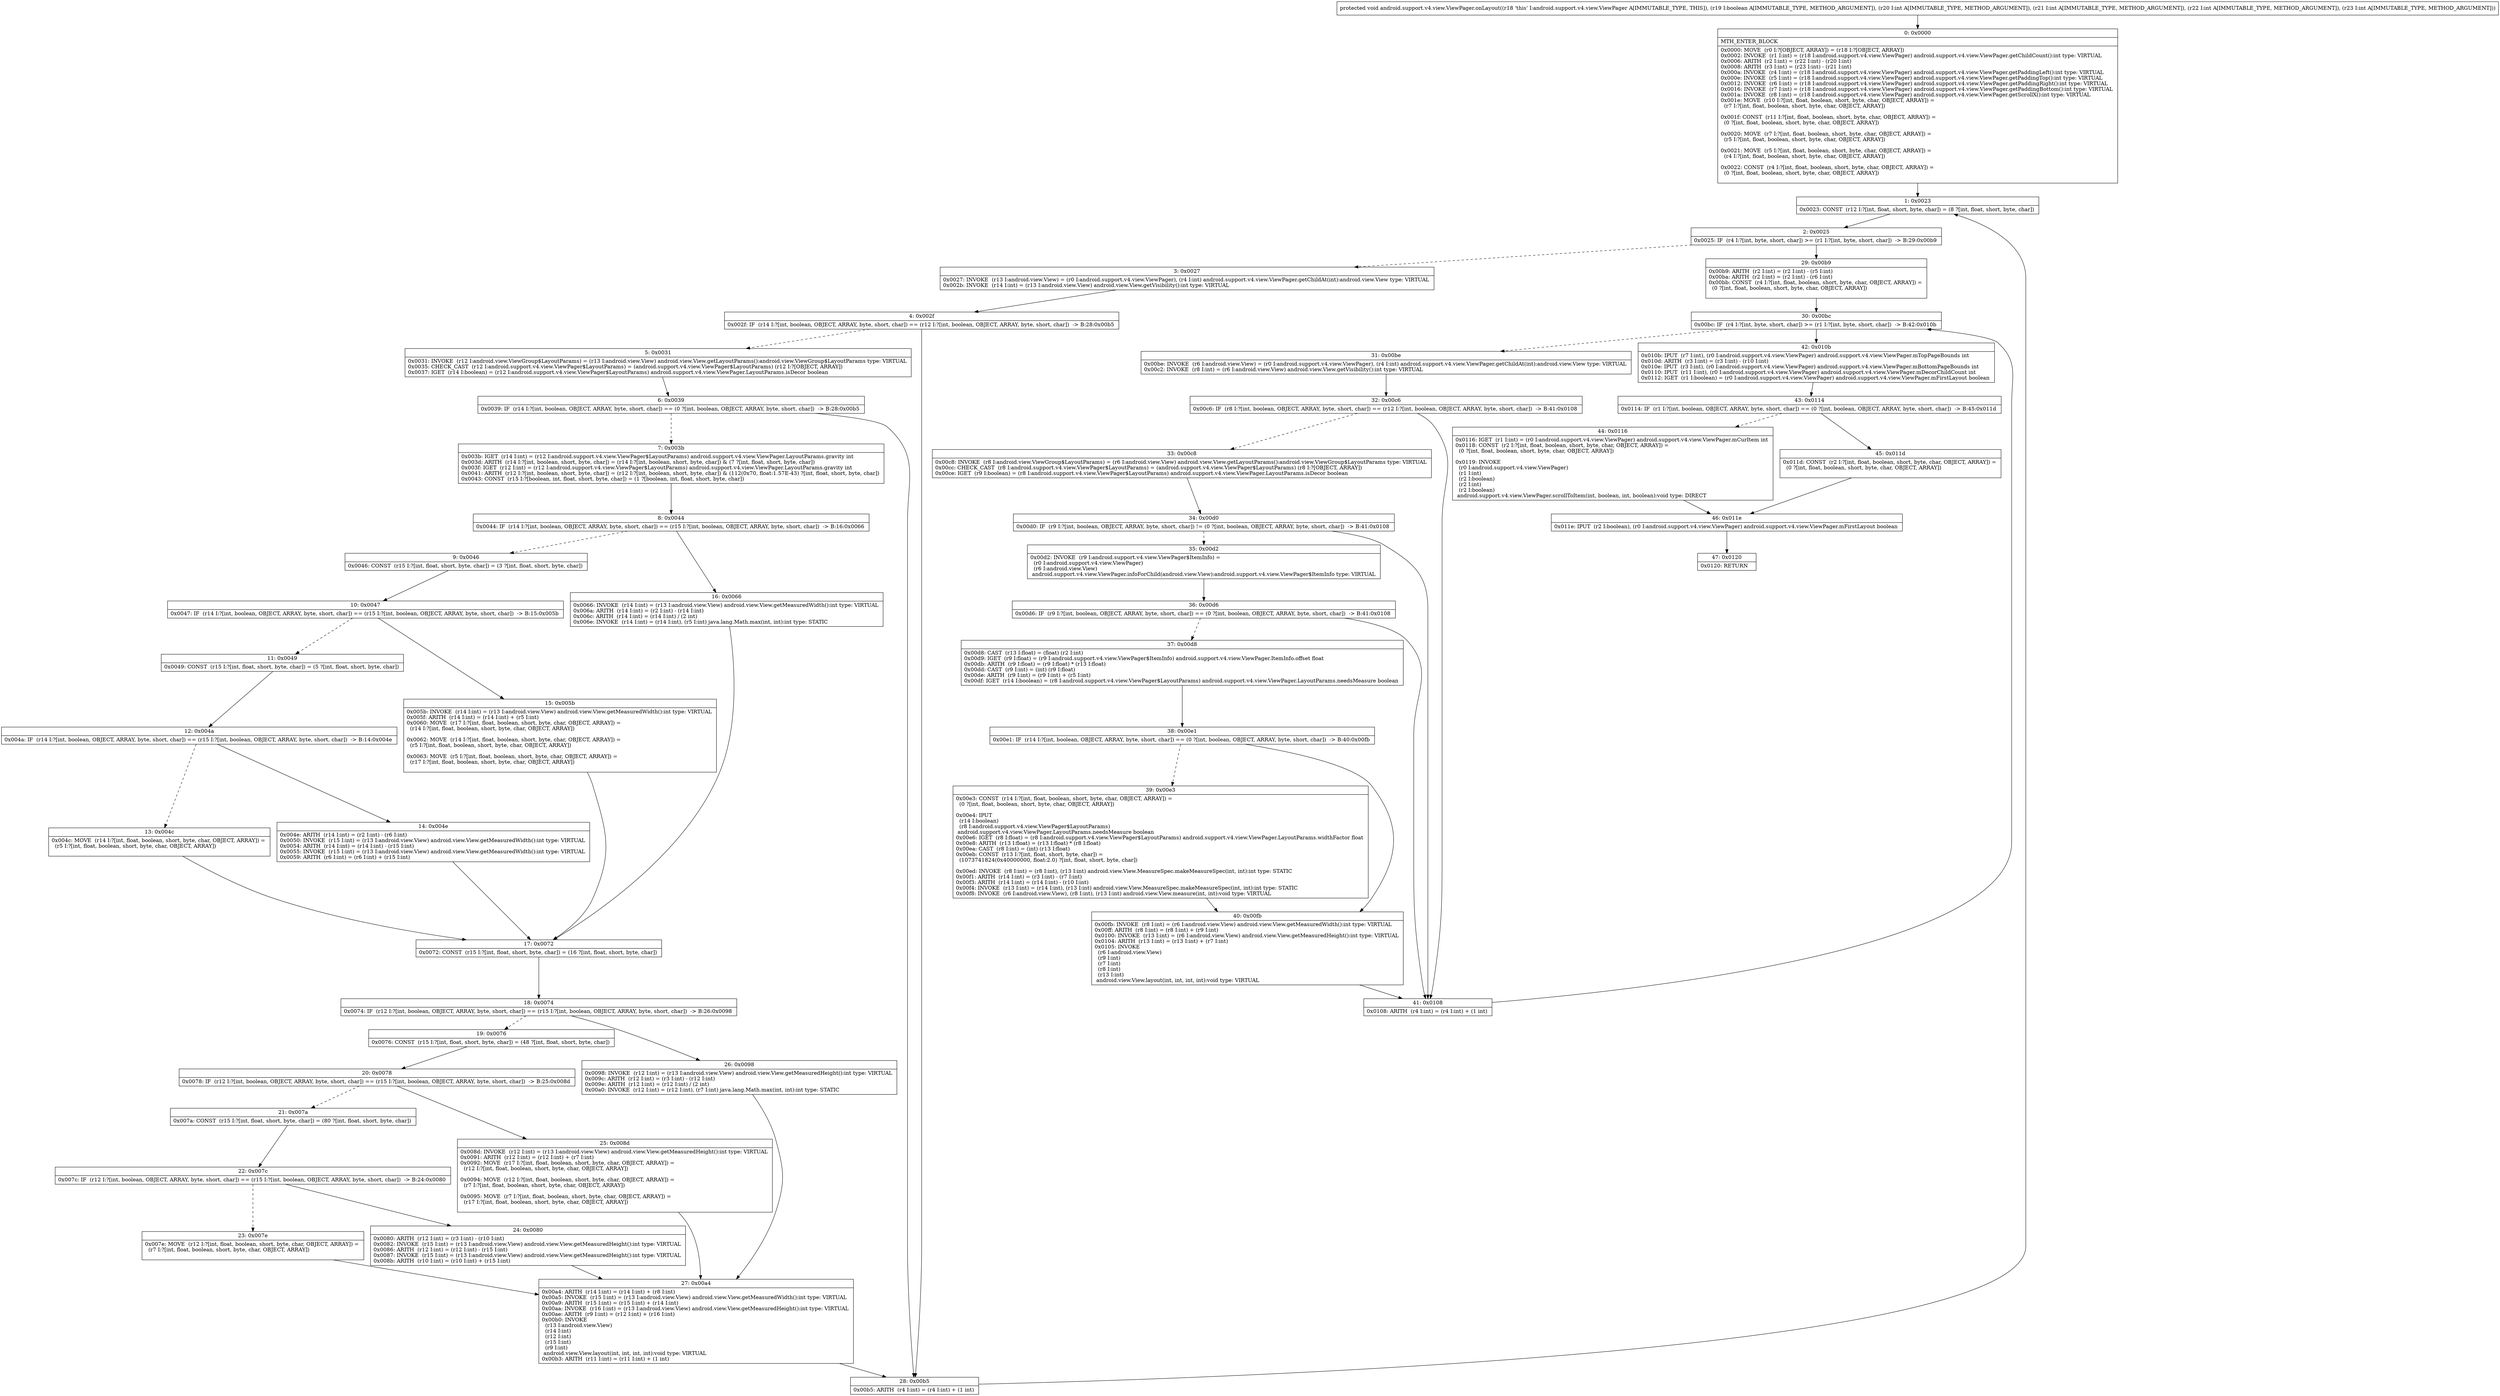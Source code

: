 digraph "CFG forandroid.support.v4.view.ViewPager.onLayout(ZIIII)V" {
Node_0 [shape=record,label="{0\:\ 0x0000|MTH_ENTER_BLOCK\l|0x0000: MOVE  (r0 I:?[OBJECT, ARRAY]) = (r18 I:?[OBJECT, ARRAY]) \l0x0002: INVOKE  (r1 I:int) = (r18 I:android.support.v4.view.ViewPager) android.support.v4.view.ViewPager.getChildCount():int type: VIRTUAL \l0x0006: ARITH  (r2 I:int) = (r22 I:int) \- (r20 I:int) \l0x0008: ARITH  (r3 I:int) = (r23 I:int) \- (r21 I:int) \l0x000a: INVOKE  (r4 I:int) = (r18 I:android.support.v4.view.ViewPager) android.support.v4.view.ViewPager.getPaddingLeft():int type: VIRTUAL \l0x000e: INVOKE  (r5 I:int) = (r18 I:android.support.v4.view.ViewPager) android.support.v4.view.ViewPager.getPaddingTop():int type: VIRTUAL \l0x0012: INVOKE  (r6 I:int) = (r18 I:android.support.v4.view.ViewPager) android.support.v4.view.ViewPager.getPaddingRight():int type: VIRTUAL \l0x0016: INVOKE  (r7 I:int) = (r18 I:android.support.v4.view.ViewPager) android.support.v4.view.ViewPager.getPaddingBottom():int type: VIRTUAL \l0x001a: INVOKE  (r8 I:int) = (r18 I:android.support.v4.view.ViewPager) android.support.v4.view.ViewPager.getScrollX():int type: VIRTUAL \l0x001e: MOVE  (r10 I:?[int, float, boolean, short, byte, char, OBJECT, ARRAY]) = \l  (r7 I:?[int, float, boolean, short, byte, char, OBJECT, ARRAY])\l \l0x001f: CONST  (r11 I:?[int, float, boolean, short, byte, char, OBJECT, ARRAY]) = \l  (0 ?[int, float, boolean, short, byte, char, OBJECT, ARRAY])\l \l0x0020: MOVE  (r7 I:?[int, float, boolean, short, byte, char, OBJECT, ARRAY]) = \l  (r5 I:?[int, float, boolean, short, byte, char, OBJECT, ARRAY])\l \l0x0021: MOVE  (r5 I:?[int, float, boolean, short, byte, char, OBJECT, ARRAY]) = \l  (r4 I:?[int, float, boolean, short, byte, char, OBJECT, ARRAY])\l \l0x0022: CONST  (r4 I:?[int, float, boolean, short, byte, char, OBJECT, ARRAY]) = \l  (0 ?[int, float, boolean, short, byte, char, OBJECT, ARRAY])\l \l}"];
Node_1 [shape=record,label="{1\:\ 0x0023|0x0023: CONST  (r12 I:?[int, float, short, byte, char]) = (8 ?[int, float, short, byte, char]) \l}"];
Node_2 [shape=record,label="{2\:\ 0x0025|0x0025: IF  (r4 I:?[int, byte, short, char]) \>= (r1 I:?[int, byte, short, char])  \-\> B:29:0x00b9 \l}"];
Node_3 [shape=record,label="{3\:\ 0x0027|0x0027: INVOKE  (r13 I:android.view.View) = (r0 I:android.support.v4.view.ViewPager), (r4 I:int) android.support.v4.view.ViewPager.getChildAt(int):android.view.View type: VIRTUAL \l0x002b: INVOKE  (r14 I:int) = (r13 I:android.view.View) android.view.View.getVisibility():int type: VIRTUAL \l}"];
Node_4 [shape=record,label="{4\:\ 0x002f|0x002f: IF  (r14 I:?[int, boolean, OBJECT, ARRAY, byte, short, char]) == (r12 I:?[int, boolean, OBJECT, ARRAY, byte, short, char])  \-\> B:28:0x00b5 \l}"];
Node_5 [shape=record,label="{5\:\ 0x0031|0x0031: INVOKE  (r12 I:android.view.ViewGroup$LayoutParams) = (r13 I:android.view.View) android.view.View.getLayoutParams():android.view.ViewGroup$LayoutParams type: VIRTUAL \l0x0035: CHECK_CAST  (r12 I:android.support.v4.view.ViewPager$LayoutParams) = (android.support.v4.view.ViewPager$LayoutParams) (r12 I:?[OBJECT, ARRAY]) \l0x0037: IGET  (r14 I:boolean) = (r12 I:android.support.v4.view.ViewPager$LayoutParams) android.support.v4.view.ViewPager.LayoutParams.isDecor boolean \l}"];
Node_6 [shape=record,label="{6\:\ 0x0039|0x0039: IF  (r14 I:?[int, boolean, OBJECT, ARRAY, byte, short, char]) == (0 ?[int, boolean, OBJECT, ARRAY, byte, short, char])  \-\> B:28:0x00b5 \l}"];
Node_7 [shape=record,label="{7\:\ 0x003b|0x003b: IGET  (r14 I:int) = (r12 I:android.support.v4.view.ViewPager$LayoutParams) android.support.v4.view.ViewPager.LayoutParams.gravity int \l0x003d: ARITH  (r14 I:?[int, boolean, short, byte, char]) = (r14 I:?[int, boolean, short, byte, char]) & (7 ?[int, float, short, byte, char]) \l0x003f: IGET  (r12 I:int) = (r12 I:android.support.v4.view.ViewPager$LayoutParams) android.support.v4.view.ViewPager.LayoutParams.gravity int \l0x0041: ARITH  (r12 I:?[int, boolean, short, byte, char]) = (r12 I:?[int, boolean, short, byte, char]) & (112(0x70, float:1.57E\-43) ?[int, float, short, byte, char]) \l0x0043: CONST  (r15 I:?[boolean, int, float, short, byte, char]) = (1 ?[boolean, int, float, short, byte, char]) \l}"];
Node_8 [shape=record,label="{8\:\ 0x0044|0x0044: IF  (r14 I:?[int, boolean, OBJECT, ARRAY, byte, short, char]) == (r15 I:?[int, boolean, OBJECT, ARRAY, byte, short, char])  \-\> B:16:0x0066 \l}"];
Node_9 [shape=record,label="{9\:\ 0x0046|0x0046: CONST  (r15 I:?[int, float, short, byte, char]) = (3 ?[int, float, short, byte, char]) \l}"];
Node_10 [shape=record,label="{10\:\ 0x0047|0x0047: IF  (r14 I:?[int, boolean, OBJECT, ARRAY, byte, short, char]) == (r15 I:?[int, boolean, OBJECT, ARRAY, byte, short, char])  \-\> B:15:0x005b \l}"];
Node_11 [shape=record,label="{11\:\ 0x0049|0x0049: CONST  (r15 I:?[int, float, short, byte, char]) = (5 ?[int, float, short, byte, char]) \l}"];
Node_12 [shape=record,label="{12\:\ 0x004a|0x004a: IF  (r14 I:?[int, boolean, OBJECT, ARRAY, byte, short, char]) == (r15 I:?[int, boolean, OBJECT, ARRAY, byte, short, char])  \-\> B:14:0x004e \l}"];
Node_13 [shape=record,label="{13\:\ 0x004c|0x004c: MOVE  (r14 I:?[int, float, boolean, short, byte, char, OBJECT, ARRAY]) = \l  (r5 I:?[int, float, boolean, short, byte, char, OBJECT, ARRAY])\l \l}"];
Node_14 [shape=record,label="{14\:\ 0x004e|0x004e: ARITH  (r14 I:int) = (r2 I:int) \- (r6 I:int) \l0x0050: INVOKE  (r15 I:int) = (r13 I:android.view.View) android.view.View.getMeasuredWidth():int type: VIRTUAL \l0x0054: ARITH  (r14 I:int) = (r14 I:int) \- (r15 I:int) \l0x0055: INVOKE  (r15 I:int) = (r13 I:android.view.View) android.view.View.getMeasuredWidth():int type: VIRTUAL \l0x0059: ARITH  (r6 I:int) = (r6 I:int) + (r15 I:int) \l}"];
Node_15 [shape=record,label="{15\:\ 0x005b|0x005b: INVOKE  (r14 I:int) = (r13 I:android.view.View) android.view.View.getMeasuredWidth():int type: VIRTUAL \l0x005f: ARITH  (r14 I:int) = (r14 I:int) + (r5 I:int) \l0x0060: MOVE  (r17 I:?[int, float, boolean, short, byte, char, OBJECT, ARRAY]) = \l  (r14 I:?[int, float, boolean, short, byte, char, OBJECT, ARRAY])\l \l0x0062: MOVE  (r14 I:?[int, float, boolean, short, byte, char, OBJECT, ARRAY]) = \l  (r5 I:?[int, float, boolean, short, byte, char, OBJECT, ARRAY])\l \l0x0063: MOVE  (r5 I:?[int, float, boolean, short, byte, char, OBJECT, ARRAY]) = \l  (r17 I:?[int, float, boolean, short, byte, char, OBJECT, ARRAY])\l \l}"];
Node_16 [shape=record,label="{16\:\ 0x0066|0x0066: INVOKE  (r14 I:int) = (r13 I:android.view.View) android.view.View.getMeasuredWidth():int type: VIRTUAL \l0x006a: ARITH  (r14 I:int) = (r2 I:int) \- (r14 I:int) \l0x006c: ARITH  (r14 I:int) = (r14 I:int) \/ (2 int) \l0x006e: INVOKE  (r14 I:int) = (r14 I:int), (r5 I:int) java.lang.Math.max(int, int):int type: STATIC \l}"];
Node_17 [shape=record,label="{17\:\ 0x0072|0x0072: CONST  (r15 I:?[int, float, short, byte, char]) = (16 ?[int, float, short, byte, char]) \l}"];
Node_18 [shape=record,label="{18\:\ 0x0074|0x0074: IF  (r12 I:?[int, boolean, OBJECT, ARRAY, byte, short, char]) == (r15 I:?[int, boolean, OBJECT, ARRAY, byte, short, char])  \-\> B:26:0x0098 \l}"];
Node_19 [shape=record,label="{19\:\ 0x0076|0x0076: CONST  (r15 I:?[int, float, short, byte, char]) = (48 ?[int, float, short, byte, char]) \l}"];
Node_20 [shape=record,label="{20\:\ 0x0078|0x0078: IF  (r12 I:?[int, boolean, OBJECT, ARRAY, byte, short, char]) == (r15 I:?[int, boolean, OBJECT, ARRAY, byte, short, char])  \-\> B:25:0x008d \l}"];
Node_21 [shape=record,label="{21\:\ 0x007a|0x007a: CONST  (r15 I:?[int, float, short, byte, char]) = (80 ?[int, float, short, byte, char]) \l}"];
Node_22 [shape=record,label="{22\:\ 0x007c|0x007c: IF  (r12 I:?[int, boolean, OBJECT, ARRAY, byte, short, char]) == (r15 I:?[int, boolean, OBJECT, ARRAY, byte, short, char])  \-\> B:24:0x0080 \l}"];
Node_23 [shape=record,label="{23\:\ 0x007e|0x007e: MOVE  (r12 I:?[int, float, boolean, short, byte, char, OBJECT, ARRAY]) = \l  (r7 I:?[int, float, boolean, short, byte, char, OBJECT, ARRAY])\l \l}"];
Node_24 [shape=record,label="{24\:\ 0x0080|0x0080: ARITH  (r12 I:int) = (r3 I:int) \- (r10 I:int) \l0x0082: INVOKE  (r15 I:int) = (r13 I:android.view.View) android.view.View.getMeasuredHeight():int type: VIRTUAL \l0x0086: ARITH  (r12 I:int) = (r12 I:int) \- (r15 I:int) \l0x0087: INVOKE  (r15 I:int) = (r13 I:android.view.View) android.view.View.getMeasuredHeight():int type: VIRTUAL \l0x008b: ARITH  (r10 I:int) = (r10 I:int) + (r15 I:int) \l}"];
Node_25 [shape=record,label="{25\:\ 0x008d|0x008d: INVOKE  (r12 I:int) = (r13 I:android.view.View) android.view.View.getMeasuredHeight():int type: VIRTUAL \l0x0091: ARITH  (r12 I:int) = (r12 I:int) + (r7 I:int) \l0x0092: MOVE  (r17 I:?[int, float, boolean, short, byte, char, OBJECT, ARRAY]) = \l  (r12 I:?[int, float, boolean, short, byte, char, OBJECT, ARRAY])\l \l0x0094: MOVE  (r12 I:?[int, float, boolean, short, byte, char, OBJECT, ARRAY]) = \l  (r7 I:?[int, float, boolean, short, byte, char, OBJECT, ARRAY])\l \l0x0095: MOVE  (r7 I:?[int, float, boolean, short, byte, char, OBJECT, ARRAY]) = \l  (r17 I:?[int, float, boolean, short, byte, char, OBJECT, ARRAY])\l \l}"];
Node_26 [shape=record,label="{26\:\ 0x0098|0x0098: INVOKE  (r12 I:int) = (r13 I:android.view.View) android.view.View.getMeasuredHeight():int type: VIRTUAL \l0x009c: ARITH  (r12 I:int) = (r3 I:int) \- (r12 I:int) \l0x009e: ARITH  (r12 I:int) = (r12 I:int) \/ (2 int) \l0x00a0: INVOKE  (r12 I:int) = (r12 I:int), (r7 I:int) java.lang.Math.max(int, int):int type: STATIC \l}"];
Node_27 [shape=record,label="{27\:\ 0x00a4|0x00a4: ARITH  (r14 I:int) = (r14 I:int) + (r8 I:int) \l0x00a5: INVOKE  (r15 I:int) = (r13 I:android.view.View) android.view.View.getMeasuredWidth():int type: VIRTUAL \l0x00a9: ARITH  (r15 I:int) = (r15 I:int) + (r14 I:int) \l0x00aa: INVOKE  (r16 I:int) = (r13 I:android.view.View) android.view.View.getMeasuredHeight():int type: VIRTUAL \l0x00ae: ARITH  (r9 I:int) = (r12 I:int) + (r16 I:int) \l0x00b0: INVOKE  \l  (r13 I:android.view.View)\l  (r14 I:int)\l  (r12 I:int)\l  (r15 I:int)\l  (r9 I:int)\l android.view.View.layout(int, int, int, int):void type: VIRTUAL \l0x00b3: ARITH  (r11 I:int) = (r11 I:int) + (1 int) \l}"];
Node_28 [shape=record,label="{28\:\ 0x00b5|0x00b5: ARITH  (r4 I:int) = (r4 I:int) + (1 int) \l}"];
Node_29 [shape=record,label="{29\:\ 0x00b9|0x00b9: ARITH  (r2 I:int) = (r2 I:int) \- (r5 I:int) \l0x00ba: ARITH  (r2 I:int) = (r2 I:int) \- (r6 I:int) \l0x00bb: CONST  (r4 I:?[int, float, boolean, short, byte, char, OBJECT, ARRAY]) = \l  (0 ?[int, float, boolean, short, byte, char, OBJECT, ARRAY])\l \l}"];
Node_30 [shape=record,label="{30\:\ 0x00bc|0x00bc: IF  (r4 I:?[int, byte, short, char]) \>= (r1 I:?[int, byte, short, char])  \-\> B:42:0x010b \l}"];
Node_31 [shape=record,label="{31\:\ 0x00be|0x00be: INVOKE  (r6 I:android.view.View) = (r0 I:android.support.v4.view.ViewPager), (r4 I:int) android.support.v4.view.ViewPager.getChildAt(int):android.view.View type: VIRTUAL \l0x00c2: INVOKE  (r8 I:int) = (r6 I:android.view.View) android.view.View.getVisibility():int type: VIRTUAL \l}"];
Node_32 [shape=record,label="{32\:\ 0x00c6|0x00c6: IF  (r8 I:?[int, boolean, OBJECT, ARRAY, byte, short, char]) == (r12 I:?[int, boolean, OBJECT, ARRAY, byte, short, char])  \-\> B:41:0x0108 \l}"];
Node_33 [shape=record,label="{33\:\ 0x00c8|0x00c8: INVOKE  (r8 I:android.view.ViewGroup$LayoutParams) = (r6 I:android.view.View) android.view.View.getLayoutParams():android.view.ViewGroup$LayoutParams type: VIRTUAL \l0x00cc: CHECK_CAST  (r8 I:android.support.v4.view.ViewPager$LayoutParams) = (android.support.v4.view.ViewPager$LayoutParams) (r8 I:?[OBJECT, ARRAY]) \l0x00ce: IGET  (r9 I:boolean) = (r8 I:android.support.v4.view.ViewPager$LayoutParams) android.support.v4.view.ViewPager.LayoutParams.isDecor boolean \l}"];
Node_34 [shape=record,label="{34\:\ 0x00d0|0x00d0: IF  (r9 I:?[int, boolean, OBJECT, ARRAY, byte, short, char]) != (0 ?[int, boolean, OBJECT, ARRAY, byte, short, char])  \-\> B:41:0x0108 \l}"];
Node_35 [shape=record,label="{35\:\ 0x00d2|0x00d2: INVOKE  (r9 I:android.support.v4.view.ViewPager$ItemInfo) = \l  (r0 I:android.support.v4.view.ViewPager)\l  (r6 I:android.view.View)\l android.support.v4.view.ViewPager.infoForChild(android.view.View):android.support.v4.view.ViewPager$ItemInfo type: VIRTUAL \l}"];
Node_36 [shape=record,label="{36\:\ 0x00d6|0x00d6: IF  (r9 I:?[int, boolean, OBJECT, ARRAY, byte, short, char]) == (0 ?[int, boolean, OBJECT, ARRAY, byte, short, char])  \-\> B:41:0x0108 \l}"];
Node_37 [shape=record,label="{37\:\ 0x00d8|0x00d8: CAST  (r13 I:float) = (float) (r2 I:int) \l0x00d9: IGET  (r9 I:float) = (r9 I:android.support.v4.view.ViewPager$ItemInfo) android.support.v4.view.ViewPager.ItemInfo.offset float \l0x00db: ARITH  (r9 I:float) = (r9 I:float) * (r13 I:float) \l0x00dd: CAST  (r9 I:int) = (int) (r9 I:float) \l0x00de: ARITH  (r9 I:int) = (r9 I:int) + (r5 I:int) \l0x00df: IGET  (r14 I:boolean) = (r8 I:android.support.v4.view.ViewPager$LayoutParams) android.support.v4.view.ViewPager.LayoutParams.needsMeasure boolean \l}"];
Node_38 [shape=record,label="{38\:\ 0x00e1|0x00e1: IF  (r14 I:?[int, boolean, OBJECT, ARRAY, byte, short, char]) == (0 ?[int, boolean, OBJECT, ARRAY, byte, short, char])  \-\> B:40:0x00fb \l}"];
Node_39 [shape=record,label="{39\:\ 0x00e3|0x00e3: CONST  (r14 I:?[int, float, boolean, short, byte, char, OBJECT, ARRAY]) = \l  (0 ?[int, float, boolean, short, byte, char, OBJECT, ARRAY])\l \l0x00e4: IPUT  \l  (r14 I:boolean)\l  (r8 I:android.support.v4.view.ViewPager$LayoutParams)\l android.support.v4.view.ViewPager.LayoutParams.needsMeasure boolean \l0x00e6: IGET  (r8 I:float) = (r8 I:android.support.v4.view.ViewPager$LayoutParams) android.support.v4.view.ViewPager.LayoutParams.widthFactor float \l0x00e8: ARITH  (r13 I:float) = (r13 I:float) * (r8 I:float) \l0x00ea: CAST  (r8 I:int) = (int) (r13 I:float) \l0x00eb: CONST  (r13 I:?[int, float, short, byte, char]) = \l  (1073741824(0x40000000, float:2.0) ?[int, float, short, byte, char])\l \l0x00ed: INVOKE  (r8 I:int) = (r8 I:int), (r13 I:int) android.view.View.MeasureSpec.makeMeasureSpec(int, int):int type: STATIC \l0x00f1: ARITH  (r14 I:int) = (r3 I:int) \- (r7 I:int) \l0x00f3: ARITH  (r14 I:int) = (r14 I:int) \- (r10 I:int) \l0x00f4: INVOKE  (r13 I:int) = (r14 I:int), (r13 I:int) android.view.View.MeasureSpec.makeMeasureSpec(int, int):int type: STATIC \l0x00f8: INVOKE  (r6 I:android.view.View), (r8 I:int), (r13 I:int) android.view.View.measure(int, int):void type: VIRTUAL \l}"];
Node_40 [shape=record,label="{40\:\ 0x00fb|0x00fb: INVOKE  (r8 I:int) = (r6 I:android.view.View) android.view.View.getMeasuredWidth():int type: VIRTUAL \l0x00ff: ARITH  (r8 I:int) = (r8 I:int) + (r9 I:int) \l0x0100: INVOKE  (r13 I:int) = (r6 I:android.view.View) android.view.View.getMeasuredHeight():int type: VIRTUAL \l0x0104: ARITH  (r13 I:int) = (r13 I:int) + (r7 I:int) \l0x0105: INVOKE  \l  (r6 I:android.view.View)\l  (r9 I:int)\l  (r7 I:int)\l  (r8 I:int)\l  (r13 I:int)\l android.view.View.layout(int, int, int, int):void type: VIRTUAL \l}"];
Node_41 [shape=record,label="{41\:\ 0x0108|0x0108: ARITH  (r4 I:int) = (r4 I:int) + (1 int) \l}"];
Node_42 [shape=record,label="{42\:\ 0x010b|0x010b: IPUT  (r7 I:int), (r0 I:android.support.v4.view.ViewPager) android.support.v4.view.ViewPager.mTopPageBounds int \l0x010d: ARITH  (r3 I:int) = (r3 I:int) \- (r10 I:int) \l0x010e: IPUT  (r3 I:int), (r0 I:android.support.v4.view.ViewPager) android.support.v4.view.ViewPager.mBottomPageBounds int \l0x0110: IPUT  (r11 I:int), (r0 I:android.support.v4.view.ViewPager) android.support.v4.view.ViewPager.mDecorChildCount int \l0x0112: IGET  (r1 I:boolean) = (r0 I:android.support.v4.view.ViewPager) android.support.v4.view.ViewPager.mFirstLayout boolean \l}"];
Node_43 [shape=record,label="{43\:\ 0x0114|0x0114: IF  (r1 I:?[int, boolean, OBJECT, ARRAY, byte, short, char]) == (0 ?[int, boolean, OBJECT, ARRAY, byte, short, char])  \-\> B:45:0x011d \l}"];
Node_44 [shape=record,label="{44\:\ 0x0116|0x0116: IGET  (r1 I:int) = (r0 I:android.support.v4.view.ViewPager) android.support.v4.view.ViewPager.mCurItem int \l0x0118: CONST  (r2 I:?[int, float, boolean, short, byte, char, OBJECT, ARRAY]) = \l  (0 ?[int, float, boolean, short, byte, char, OBJECT, ARRAY])\l \l0x0119: INVOKE  \l  (r0 I:android.support.v4.view.ViewPager)\l  (r1 I:int)\l  (r2 I:boolean)\l  (r2 I:int)\l  (r2 I:boolean)\l android.support.v4.view.ViewPager.scrollToItem(int, boolean, int, boolean):void type: DIRECT \l}"];
Node_45 [shape=record,label="{45\:\ 0x011d|0x011d: CONST  (r2 I:?[int, float, boolean, short, byte, char, OBJECT, ARRAY]) = \l  (0 ?[int, float, boolean, short, byte, char, OBJECT, ARRAY])\l \l}"];
Node_46 [shape=record,label="{46\:\ 0x011e|0x011e: IPUT  (r2 I:boolean), (r0 I:android.support.v4.view.ViewPager) android.support.v4.view.ViewPager.mFirstLayout boolean \l}"];
Node_47 [shape=record,label="{47\:\ 0x0120|0x0120: RETURN   \l}"];
MethodNode[shape=record,label="{protected void android.support.v4.view.ViewPager.onLayout((r18 'this' I:android.support.v4.view.ViewPager A[IMMUTABLE_TYPE, THIS]), (r19 I:boolean A[IMMUTABLE_TYPE, METHOD_ARGUMENT]), (r20 I:int A[IMMUTABLE_TYPE, METHOD_ARGUMENT]), (r21 I:int A[IMMUTABLE_TYPE, METHOD_ARGUMENT]), (r22 I:int A[IMMUTABLE_TYPE, METHOD_ARGUMENT]), (r23 I:int A[IMMUTABLE_TYPE, METHOD_ARGUMENT])) }"];
MethodNode -> Node_0;
Node_0 -> Node_1;
Node_1 -> Node_2;
Node_2 -> Node_3[style=dashed];
Node_2 -> Node_29;
Node_3 -> Node_4;
Node_4 -> Node_5[style=dashed];
Node_4 -> Node_28;
Node_5 -> Node_6;
Node_6 -> Node_7[style=dashed];
Node_6 -> Node_28;
Node_7 -> Node_8;
Node_8 -> Node_9[style=dashed];
Node_8 -> Node_16;
Node_9 -> Node_10;
Node_10 -> Node_11[style=dashed];
Node_10 -> Node_15;
Node_11 -> Node_12;
Node_12 -> Node_13[style=dashed];
Node_12 -> Node_14;
Node_13 -> Node_17;
Node_14 -> Node_17;
Node_15 -> Node_17;
Node_16 -> Node_17;
Node_17 -> Node_18;
Node_18 -> Node_19[style=dashed];
Node_18 -> Node_26;
Node_19 -> Node_20;
Node_20 -> Node_21[style=dashed];
Node_20 -> Node_25;
Node_21 -> Node_22;
Node_22 -> Node_23[style=dashed];
Node_22 -> Node_24;
Node_23 -> Node_27;
Node_24 -> Node_27;
Node_25 -> Node_27;
Node_26 -> Node_27;
Node_27 -> Node_28;
Node_28 -> Node_1;
Node_29 -> Node_30;
Node_30 -> Node_31[style=dashed];
Node_30 -> Node_42;
Node_31 -> Node_32;
Node_32 -> Node_33[style=dashed];
Node_32 -> Node_41;
Node_33 -> Node_34;
Node_34 -> Node_35[style=dashed];
Node_34 -> Node_41;
Node_35 -> Node_36;
Node_36 -> Node_37[style=dashed];
Node_36 -> Node_41;
Node_37 -> Node_38;
Node_38 -> Node_39[style=dashed];
Node_38 -> Node_40;
Node_39 -> Node_40;
Node_40 -> Node_41;
Node_41 -> Node_30;
Node_42 -> Node_43;
Node_43 -> Node_44[style=dashed];
Node_43 -> Node_45;
Node_44 -> Node_46;
Node_45 -> Node_46;
Node_46 -> Node_47;
}

